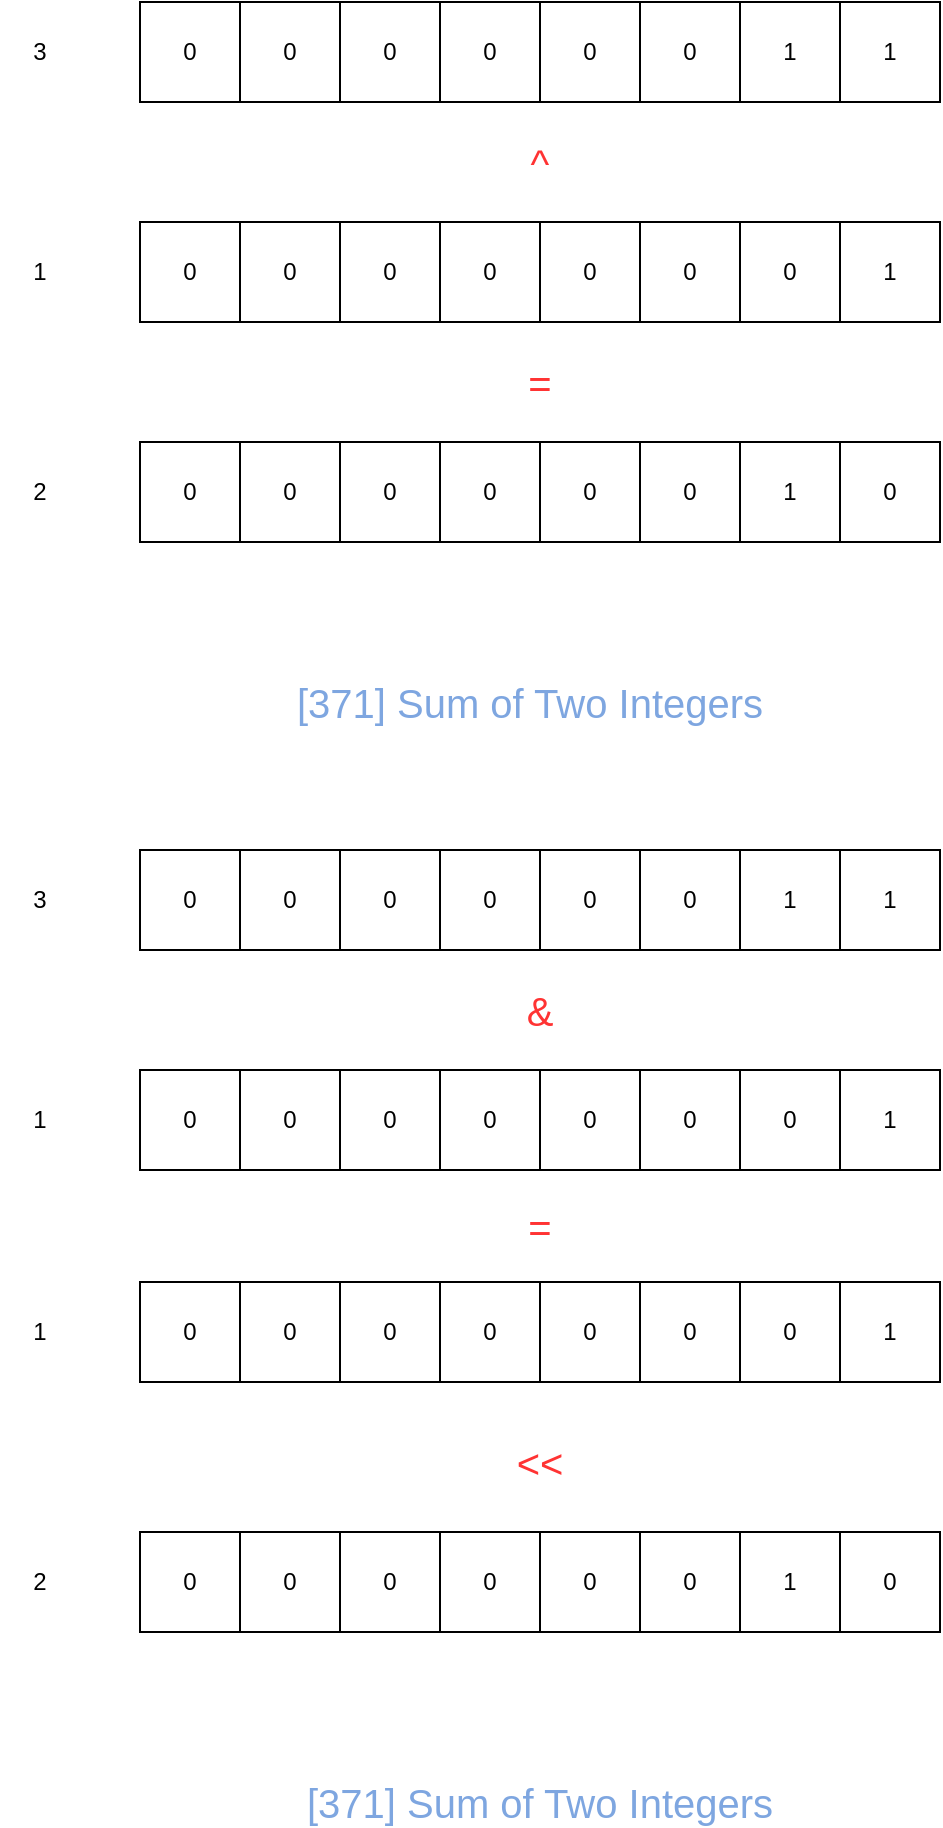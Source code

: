 <mxfile version="10.6.8" type="device"><diagram id="FilWrf6WajoPKxdyopK8" name="第 1 页"><mxGraphModel dx="831" dy="844" grid="1" gridSize="10" guides="1" tooltips="1" connect="1" arrows="1" fold="1" page="1" pageScale="1" pageWidth="827" pageHeight="1169" math="0" shadow="0"><root><mxCell id="0"/><mxCell id="1" parent="0"/><mxCell id="V5gmFT0qGqTA4pNX-hAG-1" value="0" style="rounded=0;whiteSpace=wrap;html=1;" vertex="1" parent="1"><mxGeometry x="120" y="80" width="50" height="50" as="geometry"/></mxCell><mxCell id="V5gmFT0qGqTA4pNX-hAG-2" value="0" style="rounded=0;whiteSpace=wrap;html=1;" vertex="1" parent="1"><mxGeometry x="170" y="80" width="50" height="50" as="geometry"/></mxCell><mxCell id="V5gmFT0qGqTA4pNX-hAG-3" value="0" style="rounded=0;whiteSpace=wrap;html=1;" vertex="1" parent="1"><mxGeometry x="220" y="80" width="50" height="50" as="geometry"/></mxCell><mxCell id="V5gmFT0qGqTA4pNX-hAG-4" value="0" style="rounded=0;whiteSpace=wrap;html=1;" vertex="1" parent="1"><mxGeometry x="270" y="80" width="50" height="50" as="geometry"/></mxCell><mxCell id="V5gmFT0qGqTA4pNX-hAG-5" value="0" style="rounded=0;whiteSpace=wrap;html=1;" vertex="1" parent="1"><mxGeometry x="320" y="80" width="50" height="50" as="geometry"/></mxCell><mxCell id="V5gmFT0qGqTA4pNX-hAG-6" value="0" style="rounded=0;whiteSpace=wrap;html=1;" vertex="1" parent="1"><mxGeometry x="370" y="80" width="50" height="50" as="geometry"/></mxCell><mxCell id="V5gmFT0qGqTA4pNX-hAG-7" value="1" style="rounded=0;whiteSpace=wrap;html=1;" vertex="1" parent="1"><mxGeometry x="420" y="80" width="50" height="50" as="geometry"/></mxCell><mxCell id="V5gmFT0qGqTA4pNX-hAG-8" value="1" style="rounded=0;whiteSpace=wrap;html=1;" vertex="1" parent="1"><mxGeometry x="470" y="80" width="50" height="50" as="geometry"/></mxCell><mxCell id="V5gmFT0qGqTA4pNX-hAG-9" value="3" style="text;html=1;strokeColor=none;fillColor=none;align=center;verticalAlign=middle;whiteSpace=wrap;rounded=0;" vertex="1" parent="1"><mxGeometry x="50" y="95" width="40" height="20" as="geometry"/></mxCell><mxCell id="V5gmFT0qGqTA4pNX-hAG-10" value="0" style="rounded=0;whiteSpace=wrap;html=1;" vertex="1" parent="1"><mxGeometry x="120" y="190" width="50" height="50" as="geometry"/></mxCell><mxCell id="V5gmFT0qGqTA4pNX-hAG-11" value="0" style="rounded=0;whiteSpace=wrap;html=1;" vertex="1" parent="1"><mxGeometry x="170" y="190" width="50" height="50" as="geometry"/></mxCell><mxCell id="V5gmFT0qGqTA4pNX-hAG-12" value="0" style="rounded=0;whiteSpace=wrap;html=1;" vertex="1" parent="1"><mxGeometry x="220" y="190" width="50" height="50" as="geometry"/></mxCell><mxCell id="V5gmFT0qGqTA4pNX-hAG-13" value="0" style="rounded=0;whiteSpace=wrap;html=1;" vertex="1" parent="1"><mxGeometry x="270" y="190" width="50" height="50" as="geometry"/></mxCell><mxCell id="V5gmFT0qGqTA4pNX-hAG-14" value="0" style="rounded=0;whiteSpace=wrap;html=1;" vertex="1" parent="1"><mxGeometry x="320" y="190" width="50" height="50" as="geometry"/></mxCell><mxCell id="V5gmFT0qGqTA4pNX-hAG-15" value="0" style="rounded=0;whiteSpace=wrap;html=1;" vertex="1" parent="1"><mxGeometry x="370" y="190" width="50" height="50" as="geometry"/></mxCell><mxCell id="V5gmFT0qGqTA4pNX-hAG-16" value="0" style="rounded=0;whiteSpace=wrap;html=1;" vertex="1" parent="1"><mxGeometry x="420" y="190" width="50" height="50" as="geometry"/></mxCell><mxCell id="V5gmFT0qGqTA4pNX-hAG-17" value="1" style="rounded=0;whiteSpace=wrap;html=1;" vertex="1" parent="1"><mxGeometry x="470" y="190" width="50" height="50" as="geometry"/></mxCell><mxCell id="V5gmFT0qGqTA4pNX-hAG-18" value="1" style="text;html=1;strokeColor=none;fillColor=none;align=center;verticalAlign=middle;whiteSpace=wrap;rounded=0;" vertex="1" parent="1"><mxGeometry x="50" y="205" width="40" height="20" as="geometry"/></mxCell><mxCell id="V5gmFT0qGqTA4pNX-hAG-19" value="^" style="text;html=1;strokeColor=none;fillColor=none;align=center;verticalAlign=middle;whiteSpace=wrap;rounded=0;fontSize=20;fontColor=#FF3333;" vertex="1" parent="1"><mxGeometry x="300" y="150" width="40" height="20" as="geometry"/></mxCell><mxCell id="V5gmFT0qGqTA4pNX-hAG-20" value="0" style="rounded=0;whiteSpace=wrap;html=1;" vertex="1" parent="1"><mxGeometry x="120" y="300" width="50" height="50" as="geometry"/></mxCell><mxCell id="V5gmFT0qGqTA4pNX-hAG-21" value="0" style="rounded=0;whiteSpace=wrap;html=1;" vertex="1" parent="1"><mxGeometry x="170" y="300" width="50" height="50" as="geometry"/></mxCell><mxCell id="V5gmFT0qGqTA4pNX-hAG-22" value="0" style="rounded=0;whiteSpace=wrap;html=1;" vertex="1" parent="1"><mxGeometry x="220" y="300" width="50" height="50" as="geometry"/></mxCell><mxCell id="V5gmFT0qGqTA4pNX-hAG-23" value="0" style="rounded=0;whiteSpace=wrap;html=1;" vertex="1" parent="1"><mxGeometry x="270" y="300" width="50" height="50" as="geometry"/></mxCell><mxCell id="V5gmFT0qGqTA4pNX-hAG-24" value="0" style="rounded=0;whiteSpace=wrap;html=1;" vertex="1" parent="1"><mxGeometry x="320" y="300" width="50" height="50" as="geometry"/></mxCell><mxCell id="V5gmFT0qGqTA4pNX-hAG-25" value="0" style="rounded=0;whiteSpace=wrap;html=1;" vertex="1" parent="1"><mxGeometry x="370" y="300" width="50" height="50" as="geometry"/></mxCell><mxCell id="V5gmFT0qGqTA4pNX-hAG-26" value="1" style="rounded=0;whiteSpace=wrap;html=1;" vertex="1" parent="1"><mxGeometry x="420" y="300" width="50" height="50" as="geometry"/></mxCell><mxCell id="V5gmFT0qGqTA4pNX-hAG-27" value="0" style="rounded=0;whiteSpace=wrap;html=1;" vertex="1" parent="1"><mxGeometry x="470" y="300" width="50" height="50" as="geometry"/></mxCell><mxCell id="V5gmFT0qGqTA4pNX-hAG-28" value="2" style="text;html=1;strokeColor=none;fillColor=none;align=center;verticalAlign=middle;whiteSpace=wrap;rounded=0;" vertex="1" parent="1"><mxGeometry x="50" y="315" width="40" height="20" as="geometry"/></mxCell><mxCell id="V5gmFT0qGqTA4pNX-hAG-30" value="&lt;div style=&quot;font-size: 20px;&quot;&gt;&lt;span style=&quot;font-size: 20px;&quot;&gt;[371] Sum of Two Integers&lt;/span&gt;&lt;/div&gt;" style="text;html=1;strokeColor=none;fillColor=none;align=center;verticalAlign=middle;whiteSpace=wrap;rounded=0;fontSize=20;fontColor=#7EA6E0;" vertex="1" parent="1"><mxGeometry x="185" y="420" width="260" height="20" as="geometry"/></mxCell><mxCell id="V5gmFT0qGqTA4pNX-hAG-31" value="0" style="rounded=0;whiteSpace=wrap;html=1;" vertex="1" parent="1"><mxGeometry x="120" y="504" width="50" height="50" as="geometry"/></mxCell><mxCell id="V5gmFT0qGqTA4pNX-hAG-32" value="0" style="rounded=0;whiteSpace=wrap;html=1;" vertex="1" parent="1"><mxGeometry x="170" y="504" width="50" height="50" as="geometry"/></mxCell><mxCell id="V5gmFT0qGqTA4pNX-hAG-33" value="0" style="rounded=0;whiteSpace=wrap;html=1;" vertex="1" parent="1"><mxGeometry x="220" y="504" width="50" height="50" as="geometry"/></mxCell><mxCell id="V5gmFT0qGqTA4pNX-hAG-34" value="0" style="rounded=0;whiteSpace=wrap;html=1;" vertex="1" parent="1"><mxGeometry x="270" y="504" width="50" height="50" as="geometry"/></mxCell><mxCell id="V5gmFT0qGqTA4pNX-hAG-35" value="0" style="rounded=0;whiteSpace=wrap;html=1;" vertex="1" parent="1"><mxGeometry x="320" y="504" width="50" height="50" as="geometry"/></mxCell><mxCell id="V5gmFT0qGqTA4pNX-hAG-36" value="0" style="rounded=0;whiteSpace=wrap;html=1;" vertex="1" parent="1"><mxGeometry x="370" y="504" width="50" height="50" as="geometry"/></mxCell><mxCell id="V5gmFT0qGqTA4pNX-hAG-37" value="1" style="rounded=0;whiteSpace=wrap;html=1;" vertex="1" parent="1"><mxGeometry x="420" y="504" width="50" height="50" as="geometry"/></mxCell><mxCell id="V5gmFT0qGqTA4pNX-hAG-38" value="1" style="rounded=0;whiteSpace=wrap;html=1;" vertex="1" parent="1"><mxGeometry x="470" y="504" width="50" height="50" as="geometry"/></mxCell><mxCell id="V5gmFT0qGqTA4pNX-hAG-39" value="3" style="text;html=1;strokeColor=none;fillColor=none;align=center;verticalAlign=middle;whiteSpace=wrap;rounded=0;" vertex="1" parent="1"><mxGeometry x="50" y="519" width="40" height="20" as="geometry"/></mxCell><mxCell id="V5gmFT0qGqTA4pNX-hAG-40" value="0" style="rounded=0;whiteSpace=wrap;html=1;" vertex="1" parent="1"><mxGeometry x="120" y="614" width="50" height="50" as="geometry"/></mxCell><mxCell id="V5gmFT0qGqTA4pNX-hAG-41" value="0" style="rounded=0;whiteSpace=wrap;html=1;" vertex="1" parent="1"><mxGeometry x="170" y="614" width="50" height="50" as="geometry"/></mxCell><mxCell id="V5gmFT0qGqTA4pNX-hAG-42" value="0" style="rounded=0;whiteSpace=wrap;html=1;" vertex="1" parent="1"><mxGeometry x="220" y="614" width="50" height="50" as="geometry"/></mxCell><mxCell id="V5gmFT0qGqTA4pNX-hAG-43" value="0" style="rounded=0;whiteSpace=wrap;html=1;" vertex="1" parent="1"><mxGeometry x="270" y="614" width="50" height="50" as="geometry"/></mxCell><mxCell id="V5gmFT0qGqTA4pNX-hAG-44" value="0" style="rounded=0;whiteSpace=wrap;html=1;" vertex="1" parent="1"><mxGeometry x="320" y="614" width="50" height="50" as="geometry"/></mxCell><mxCell id="V5gmFT0qGqTA4pNX-hAG-45" value="0" style="rounded=0;whiteSpace=wrap;html=1;" vertex="1" parent="1"><mxGeometry x="370" y="614" width="50" height="50" as="geometry"/></mxCell><mxCell id="V5gmFT0qGqTA4pNX-hAG-46" value="0" style="rounded=0;whiteSpace=wrap;html=1;" vertex="1" parent="1"><mxGeometry x="420" y="614" width="50" height="50" as="geometry"/></mxCell><mxCell id="V5gmFT0qGqTA4pNX-hAG-47" value="1" style="rounded=0;whiteSpace=wrap;html=1;" vertex="1" parent="1"><mxGeometry x="470" y="614" width="50" height="50" as="geometry"/></mxCell><mxCell id="V5gmFT0qGqTA4pNX-hAG-48" value="1" style="text;html=1;strokeColor=none;fillColor=none;align=center;verticalAlign=middle;whiteSpace=wrap;rounded=0;" vertex="1" parent="1"><mxGeometry x="50" y="629" width="40" height="20" as="geometry"/></mxCell><mxCell id="V5gmFT0qGqTA4pNX-hAG-49" value="&amp;amp;" style="text;html=1;strokeColor=none;fillColor=none;align=center;verticalAlign=middle;whiteSpace=wrap;rounded=0;fontSize=20;fontColor=#FF3333;" vertex="1" parent="1"><mxGeometry x="300" y="574" width="40" height="20" as="geometry"/></mxCell><mxCell id="V5gmFT0qGqTA4pNX-hAG-50" value="=" style="text;html=1;strokeColor=none;fillColor=none;align=center;verticalAlign=middle;whiteSpace=wrap;rounded=0;fontSize=20;fontColor=#FF3333;" vertex="1" parent="1"><mxGeometry x="300" y="260" width="40" height="20" as="geometry"/></mxCell><mxCell id="V5gmFT0qGqTA4pNX-hAG-51" value="0" style="rounded=0;whiteSpace=wrap;html=1;" vertex="1" parent="1"><mxGeometry x="120" y="720" width="50" height="50" as="geometry"/></mxCell><mxCell id="V5gmFT0qGqTA4pNX-hAG-52" value="0" style="rounded=0;whiteSpace=wrap;html=1;" vertex="1" parent="1"><mxGeometry x="170" y="720" width="50" height="50" as="geometry"/></mxCell><mxCell id="V5gmFT0qGqTA4pNX-hAG-53" value="0" style="rounded=0;whiteSpace=wrap;html=1;" vertex="1" parent="1"><mxGeometry x="220" y="720" width="50" height="50" as="geometry"/></mxCell><mxCell id="V5gmFT0qGqTA4pNX-hAG-54" value="0" style="rounded=0;whiteSpace=wrap;html=1;" vertex="1" parent="1"><mxGeometry x="270" y="720" width="50" height="50" as="geometry"/></mxCell><mxCell id="V5gmFT0qGqTA4pNX-hAG-55" value="0" style="rounded=0;whiteSpace=wrap;html=1;" vertex="1" parent="1"><mxGeometry x="320" y="720" width="50" height="50" as="geometry"/></mxCell><mxCell id="V5gmFT0qGqTA4pNX-hAG-56" value="0" style="rounded=0;whiteSpace=wrap;html=1;" vertex="1" parent="1"><mxGeometry x="370" y="720" width="50" height="50" as="geometry"/></mxCell><mxCell id="V5gmFT0qGqTA4pNX-hAG-57" value="0" style="rounded=0;whiteSpace=wrap;html=1;" vertex="1" parent="1"><mxGeometry x="420" y="720" width="50" height="50" as="geometry"/></mxCell><mxCell id="V5gmFT0qGqTA4pNX-hAG-58" value="1" style="rounded=0;whiteSpace=wrap;html=1;" vertex="1" parent="1"><mxGeometry x="470" y="720" width="50" height="50" as="geometry"/></mxCell><mxCell id="V5gmFT0qGqTA4pNX-hAG-59" value="1" style="text;html=1;strokeColor=none;fillColor=none;align=center;verticalAlign=middle;whiteSpace=wrap;rounded=0;" vertex="1" parent="1"><mxGeometry x="50" y="735" width="40" height="20" as="geometry"/></mxCell><mxCell id="V5gmFT0qGqTA4pNX-hAG-60" value="=" style="text;html=1;strokeColor=none;fillColor=none;align=center;verticalAlign=middle;whiteSpace=wrap;rounded=0;fontSize=20;fontColor=#FF3333;" vertex="1" parent="1"><mxGeometry x="300" y="682" width="40" height="20" as="geometry"/></mxCell><mxCell id="V5gmFT0qGqTA4pNX-hAG-61" value="&amp;lt;&amp;lt;" style="text;html=1;strokeColor=none;fillColor=none;align=center;verticalAlign=middle;whiteSpace=wrap;rounded=0;fontSize=20;fontColor=#FF3333;" vertex="1" parent="1"><mxGeometry x="300" y="800" width="40" height="20" as="geometry"/></mxCell><mxCell id="V5gmFT0qGqTA4pNX-hAG-62" value="0" style="rounded=0;whiteSpace=wrap;html=1;" vertex="1" parent="1"><mxGeometry x="120" y="845" width="50" height="50" as="geometry"/></mxCell><mxCell id="V5gmFT0qGqTA4pNX-hAG-63" value="0" style="rounded=0;whiteSpace=wrap;html=1;" vertex="1" parent="1"><mxGeometry x="170" y="845" width="50" height="50" as="geometry"/></mxCell><mxCell id="V5gmFT0qGqTA4pNX-hAG-64" value="0" style="rounded=0;whiteSpace=wrap;html=1;" vertex="1" parent="1"><mxGeometry x="220" y="845" width="50" height="50" as="geometry"/></mxCell><mxCell id="V5gmFT0qGqTA4pNX-hAG-65" value="0" style="rounded=0;whiteSpace=wrap;html=1;" vertex="1" parent="1"><mxGeometry x="270" y="845" width="50" height="50" as="geometry"/></mxCell><mxCell id="V5gmFT0qGqTA4pNX-hAG-66" value="0" style="rounded=0;whiteSpace=wrap;html=1;" vertex="1" parent="1"><mxGeometry x="320" y="845" width="50" height="50" as="geometry"/></mxCell><mxCell id="V5gmFT0qGqTA4pNX-hAG-67" value="0" style="rounded=0;whiteSpace=wrap;html=1;" vertex="1" parent="1"><mxGeometry x="370" y="845" width="50" height="50" as="geometry"/></mxCell><mxCell id="V5gmFT0qGqTA4pNX-hAG-68" value="1" style="rounded=0;whiteSpace=wrap;html=1;" vertex="1" parent="1"><mxGeometry x="420" y="845" width="50" height="50" as="geometry"/></mxCell><mxCell id="V5gmFT0qGqTA4pNX-hAG-69" value="0" style="rounded=0;whiteSpace=wrap;html=1;" vertex="1" parent="1"><mxGeometry x="470" y="845" width="50" height="50" as="geometry"/></mxCell><mxCell id="V5gmFT0qGqTA4pNX-hAG-70" value="2" style="text;html=1;strokeColor=none;fillColor=none;align=center;verticalAlign=middle;whiteSpace=wrap;rounded=0;" vertex="1" parent="1"><mxGeometry x="50" y="860" width="40" height="20" as="geometry"/></mxCell><mxCell id="V5gmFT0qGqTA4pNX-hAG-71" value="&lt;div style=&quot;font-size: 20px;&quot;&gt;&lt;span style=&quot;font-size: 20px;&quot;&gt;[371] Sum of Two Integers&lt;/span&gt;&lt;/div&gt;" style="text;html=1;strokeColor=none;fillColor=none;align=center;verticalAlign=middle;whiteSpace=wrap;rounded=0;fontSize=20;fontColor=#7EA6E0;" vertex="1" parent="1"><mxGeometry x="190" y="970" width="260" height="20" as="geometry"/></mxCell></root></mxGraphModel></diagram></mxfile>